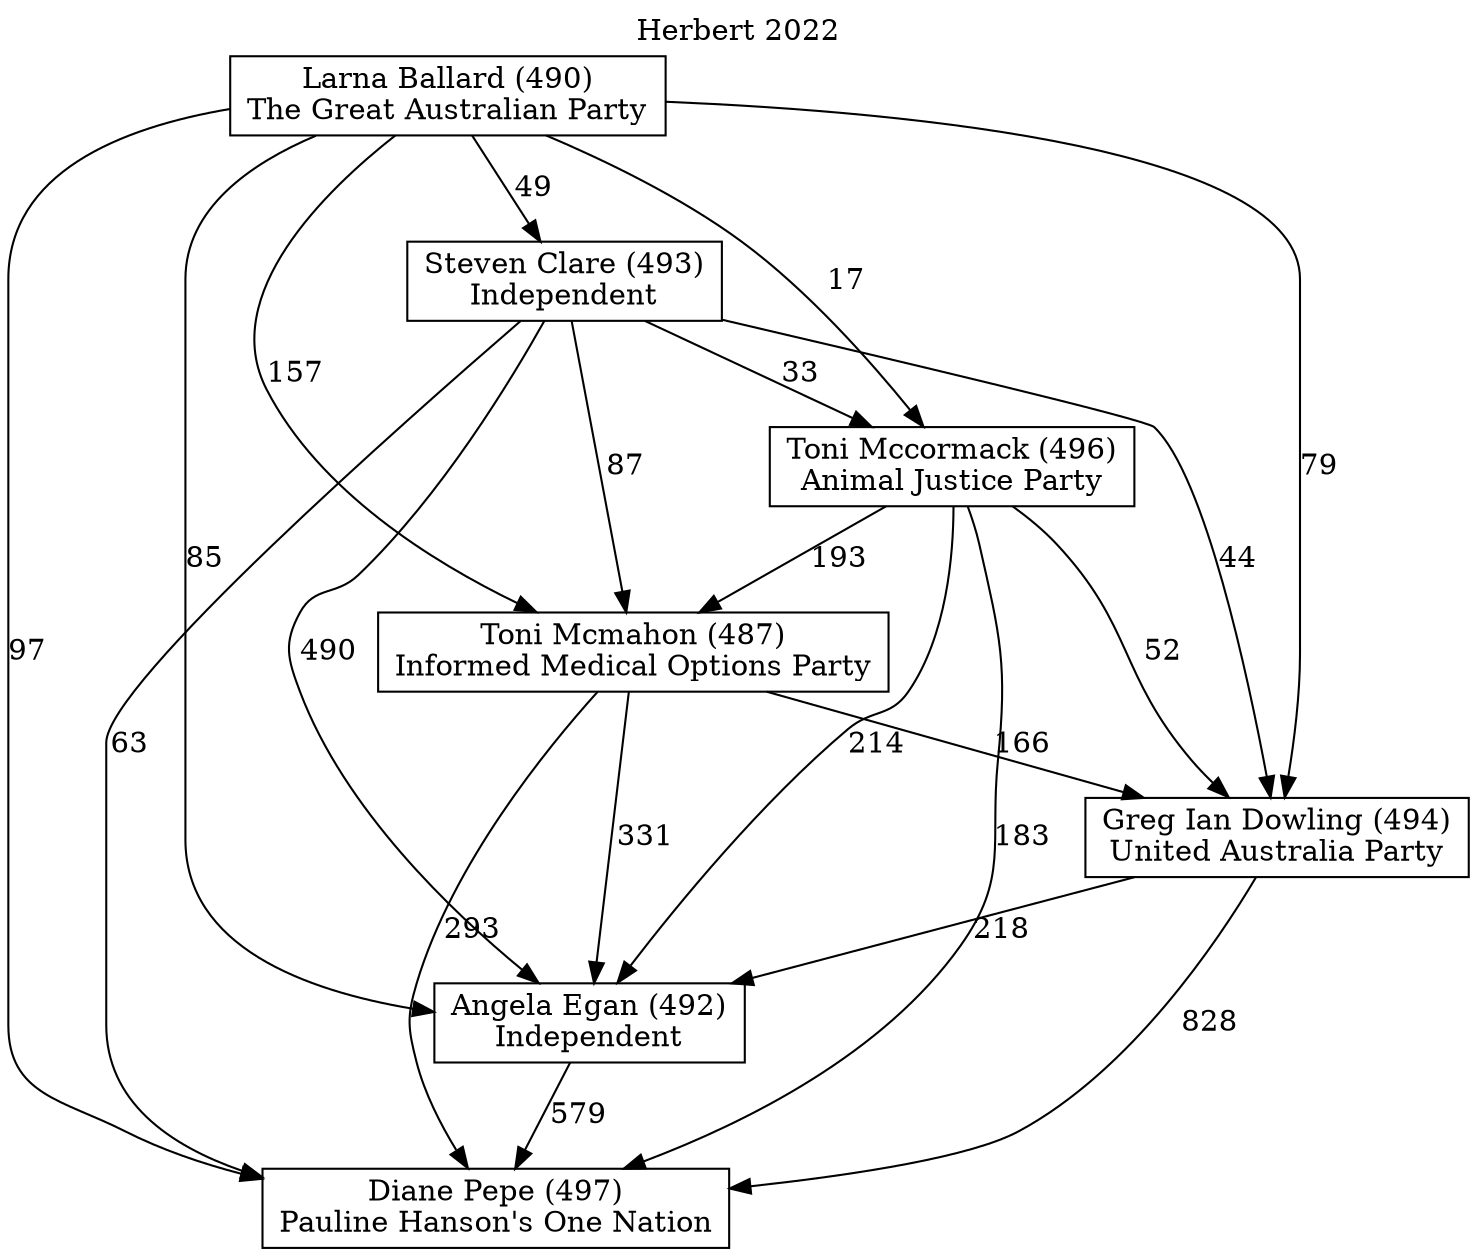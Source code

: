// House preference flow
digraph "Diane Pepe (497)_Herbert_2022" {
	graph [label="Herbert 2022" labelloc=t mclimit=10]
	node [shape=box]
	"Toni Mcmahon (487)" [label="Toni Mcmahon (487)
Informed Medical Options Party"]
	"Greg Ian Dowling (494)" [label="Greg Ian Dowling (494)
United Australia Party"]
	"Angela Egan (492)" [label="Angela Egan (492)
Independent"]
	"Toni Mccormack (496)" [label="Toni Mccormack (496)
Animal Justice Party"]
	"Larna Ballard (490)" [label="Larna Ballard (490)
The Great Australian Party"]
	"Diane Pepe (497)" [label="Diane Pepe (497)
Pauline Hanson's One Nation"]
	"Steven Clare (493)" [label="Steven Clare (493)
Independent"]
	"Larna Ballard (490)" -> "Angela Egan (492)" [label=85]
	"Steven Clare (493)" -> "Angela Egan (492)" [label=490]
	"Steven Clare (493)" -> "Toni Mcmahon (487)" [label=87]
	"Larna Ballard (490)" -> "Toni Mcmahon (487)" [label=157]
	"Toni Mccormack (496)" -> "Greg Ian Dowling (494)" [label=52]
	"Toni Mcmahon (487)" -> "Angela Egan (492)" [label=331]
	"Toni Mcmahon (487)" -> "Diane Pepe (497)" [label=293]
	"Steven Clare (493)" -> "Toni Mccormack (496)" [label=33]
	"Greg Ian Dowling (494)" -> "Angela Egan (492)" [label=218]
	"Toni Mccormack (496)" -> "Angela Egan (492)" [label=214]
	"Greg Ian Dowling (494)" -> "Diane Pepe (497)" [label=828]
	"Steven Clare (493)" -> "Greg Ian Dowling (494)" [label=44]
	"Larna Ballard (490)" -> "Toni Mccormack (496)" [label=17]
	"Angela Egan (492)" -> "Diane Pepe (497)" [label=579]
	"Larna Ballard (490)" -> "Greg Ian Dowling (494)" [label=79]
	"Toni Mccormack (496)" -> "Toni Mcmahon (487)" [label=193]
	"Larna Ballard (490)" -> "Diane Pepe (497)" [label=97]
	"Toni Mcmahon (487)" -> "Greg Ian Dowling (494)" [label=166]
	"Larna Ballard (490)" -> "Steven Clare (493)" [label=49]
	"Toni Mccormack (496)" -> "Diane Pepe (497)" [label=183]
	"Steven Clare (493)" -> "Diane Pepe (497)" [label=63]
}
